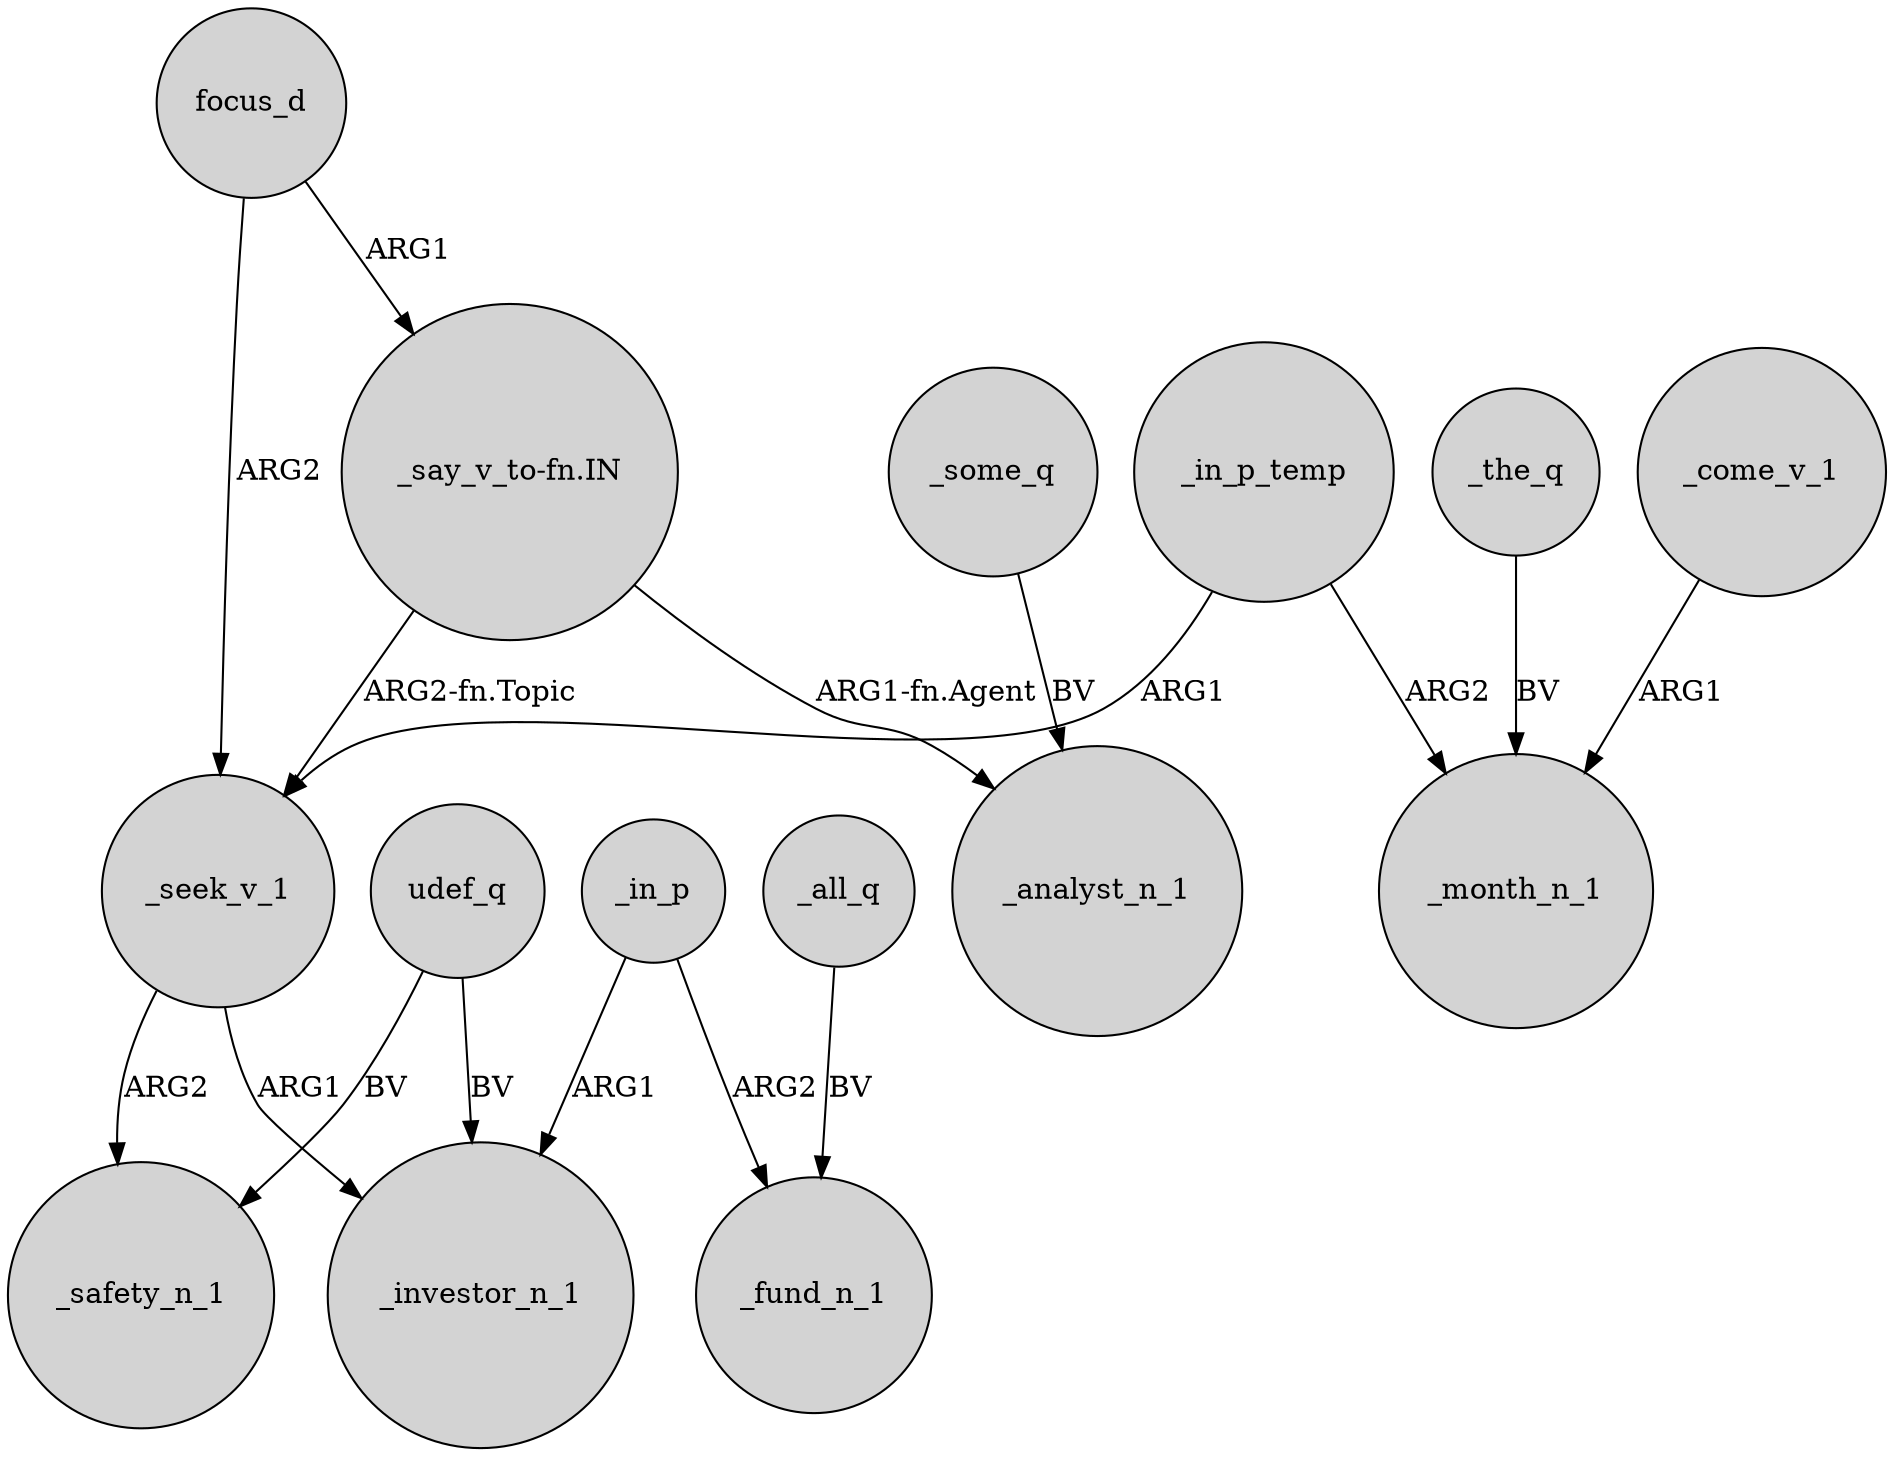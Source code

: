 digraph {
	node [shape=circle style=filled]
	_seek_v_1 -> _safety_n_1 [label=ARG2]
	_in_p -> _fund_n_1 [label=ARG2]
	focus_d -> _seek_v_1 [label=ARG2]
	_the_q -> _month_n_1 [label=BV]
	_come_v_1 -> _month_n_1 [label=ARG1]
	_in_p -> _investor_n_1 [label=ARG1]
	_some_q -> _analyst_n_1 [label=BV]
	"_say_v_to-fn.IN" -> _analyst_n_1 [label="ARG1-fn.Agent"]
	_in_p_temp -> _month_n_1 [label=ARG2]
	"_say_v_to-fn.IN" -> _seek_v_1 [label="ARG2-fn.Topic"]
	udef_q -> _investor_n_1 [label=BV]
	_in_p_temp -> _seek_v_1 [label=ARG1]
	_seek_v_1 -> _investor_n_1 [label=ARG1]
	focus_d -> "_say_v_to-fn.IN" [label=ARG1]
	udef_q -> _safety_n_1 [label=BV]
	_all_q -> _fund_n_1 [label=BV]
}
